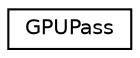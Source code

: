 digraph G
{
  edge [fontname="Helvetica",fontsize="10",labelfontname="Helvetica",labelfontsize="10"];
  node [fontname="Helvetica",fontsize="10",shape=record];
  rankdir=LR;
  Node1 [label="GPUPass",height=0.2,width=0.4,color="black", fillcolor="white", style="filled",URL="$db/d5d/structGPUPass.html"];
}
